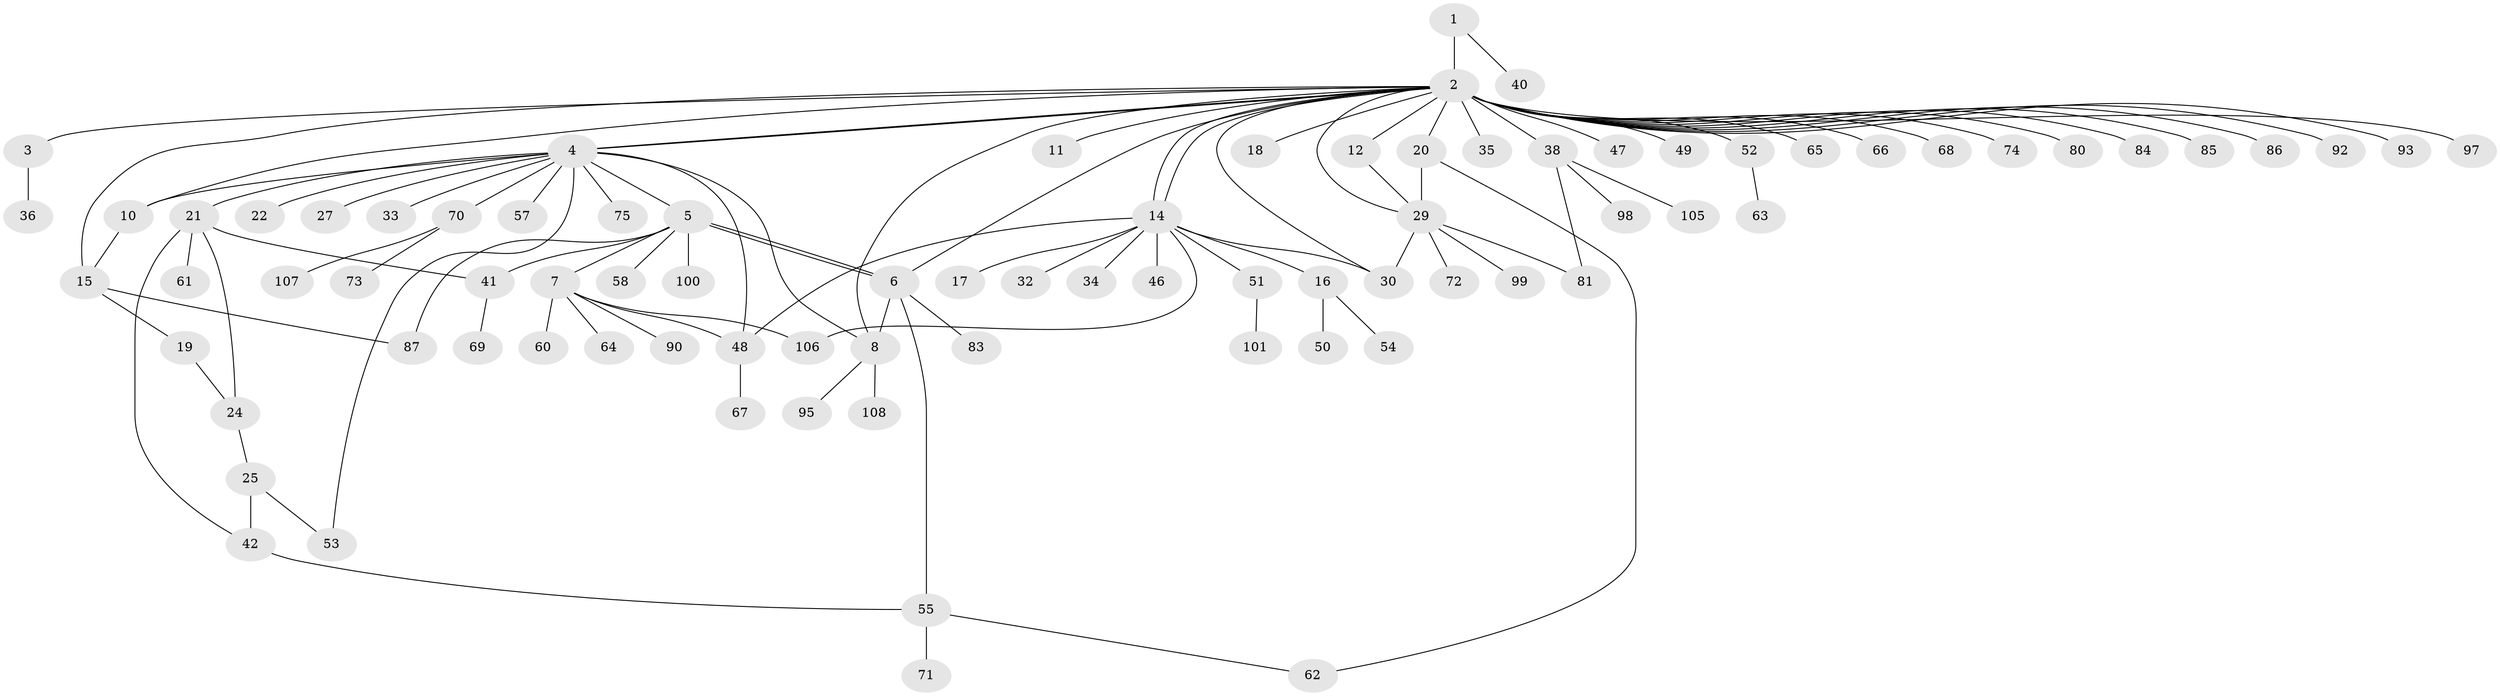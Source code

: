 // Generated by graph-tools (version 1.1) at 2025/23/03/03/25 07:23:51]
// undirected, 82 vertices, 104 edges
graph export_dot {
graph [start="1"]
  node [color=gray90,style=filled];
  1;
  2 [super="+28"];
  3 [super="+76"];
  4 [super="+9"];
  5 [super="+91"];
  6 [super="+13"];
  7 [super="+37"];
  8 [super="+94"];
  10 [super="+26"];
  11 [super="+31"];
  12;
  14 [super="+23"];
  15 [super="+45"];
  16 [super="+39"];
  17 [super="+43"];
  18;
  19 [super="+56"];
  20;
  21 [super="+88"];
  22;
  24;
  25 [super="+79"];
  27 [super="+77"];
  29 [super="+44"];
  30 [super="+89"];
  32;
  33 [super="+78"];
  34 [super="+96"];
  35 [super="+59"];
  36;
  38 [super="+104"];
  40;
  41;
  42;
  46 [super="+102"];
  47;
  48 [super="+82"];
  49;
  50;
  51;
  52;
  53;
  54;
  55;
  57;
  58;
  60;
  61;
  62 [super="+103"];
  63;
  64;
  65;
  66;
  67;
  68;
  69;
  70;
  71;
  72;
  73;
  74;
  75;
  80;
  81;
  83;
  84;
  85;
  86;
  87;
  90;
  92;
  93;
  95;
  97;
  98;
  99;
  100;
  101;
  105;
  106;
  107;
  108;
  1 -- 2 [weight=2];
  1 -- 40;
  2 -- 3;
  2 -- 4 [weight=2];
  2 -- 4;
  2 -- 6;
  2 -- 8;
  2 -- 10;
  2 -- 11;
  2 -- 12;
  2 -- 14;
  2 -- 14;
  2 -- 18;
  2 -- 20;
  2 -- 35;
  2 -- 38;
  2 -- 47;
  2 -- 49;
  2 -- 52;
  2 -- 65;
  2 -- 66;
  2 -- 68;
  2 -- 74;
  2 -- 80;
  2 -- 84;
  2 -- 85;
  2 -- 86;
  2 -- 92;
  2 -- 93;
  2 -- 97;
  2 -- 29;
  2 -- 15;
  2 -- 30;
  3 -- 36;
  4 -- 5;
  4 -- 22;
  4 -- 27;
  4 -- 53;
  4 -- 57;
  4 -- 75;
  4 -- 48;
  4 -- 33;
  4 -- 21;
  4 -- 70;
  4 -- 8;
  4 -- 10;
  5 -- 6;
  5 -- 6;
  5 -- 7;
  5 -- 41;
  5 -- 58;
  5 -- 87;
  5 -- 100;
  6 -- 55;
  6 -- 83;
  6 -- 8;
  7 -- 64;
  7 -- 48;
  7 -- 90;
  7 -- 106;
  7 -- 60;
  8 -- 108;
  8 -- 95;
  10 -- 15;
  12 -- 29;
  14 -- 16;
  14 -- 17;
  14 -- 30;
  14 -- 32;
  14 -- 34;
  14 -- 48;
  14 -- 51;
  14 -- 106;
  14 -- 46;
  15 -- 19;
  15 -- 87;
  16 -- 54;
  16 -- 50;
  19 -- 24;
  20 -- 62;
  20 -- 29;
  21 -- 24;
  21 -- 41;
  21 -- 42;
  21 -- 61;
  24 -- 25;
  25 -- 42;
  25 -- 53;
  29 -- 81;
  29 -- 99;
  29 -- 72;
  29 -- 30;
  38 -- 98;
  38 -- 105;
  38 -- 81;
  41 -- 69;
  42 -- 55;
  48 -- 67;
  51 -- 101;
  52 -- 63;
  55 -- 62;
  55 -- 71;
  70 -- 73;
  70 -- 107;
}
